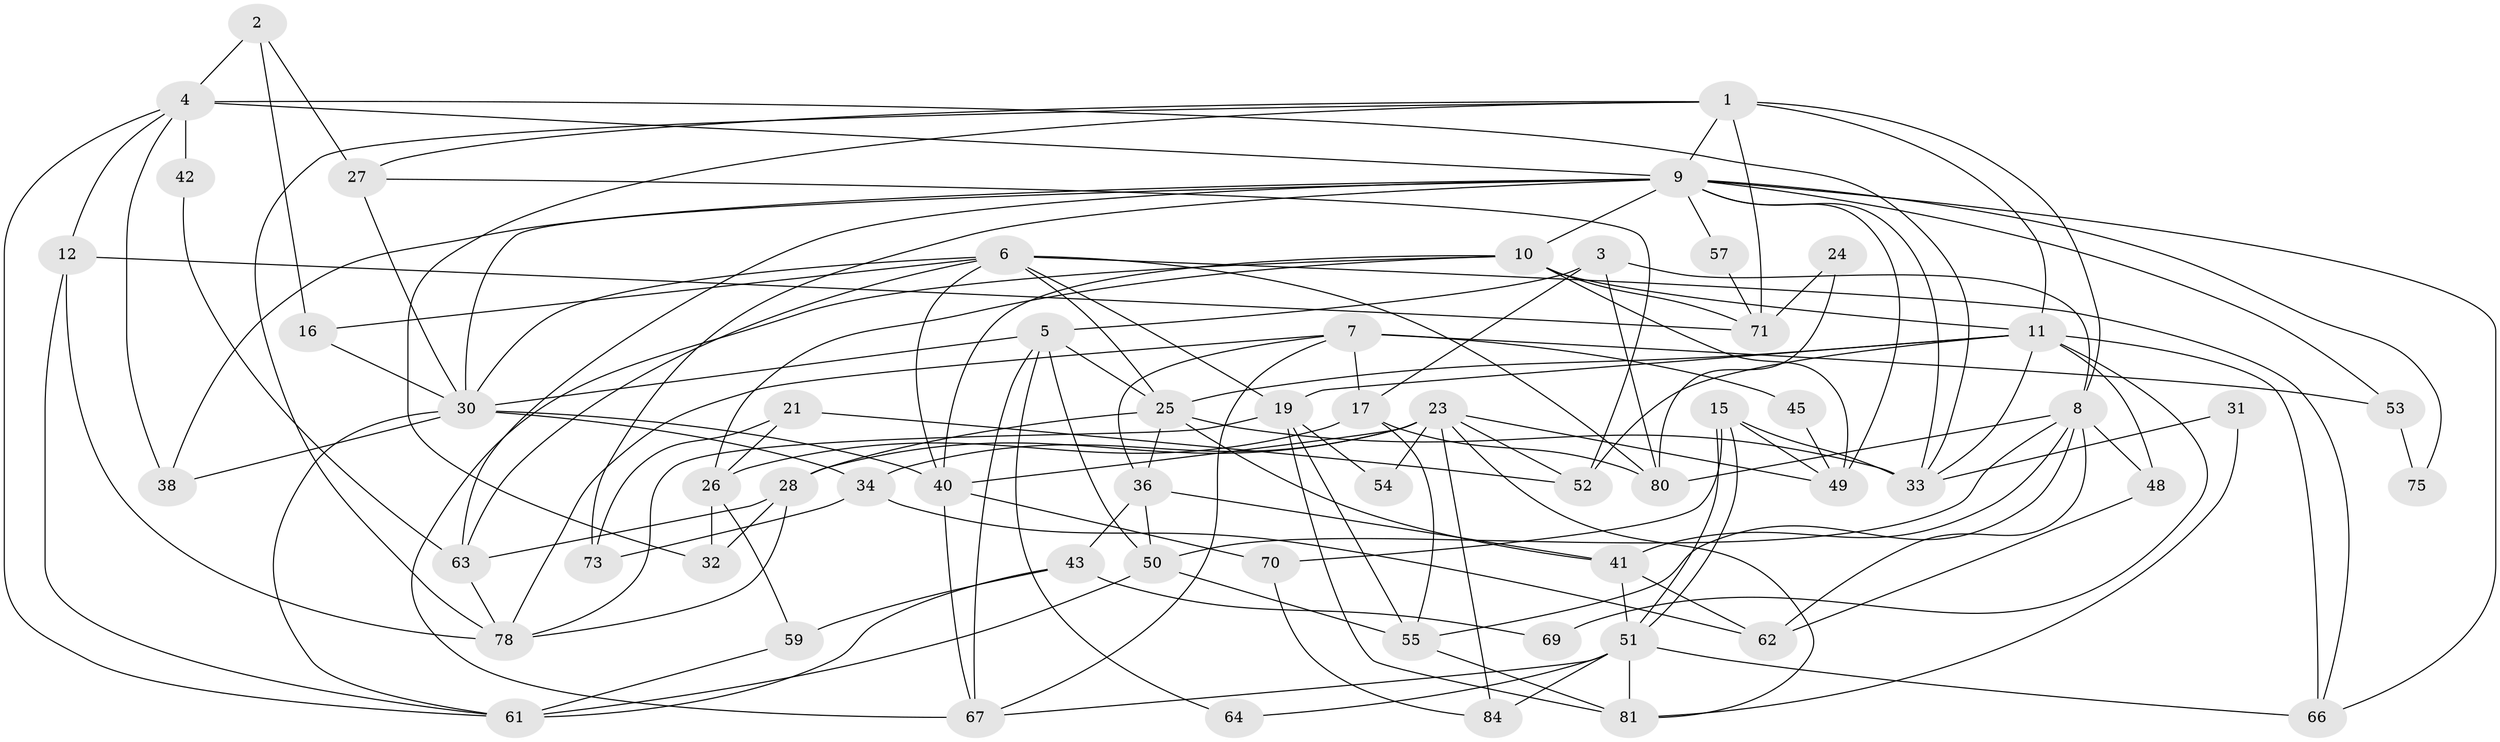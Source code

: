 // original degree distribution, {3: 0.2558139534883721, 4: 0.19767441860465115, 5: 0.23255813953488372, 2: 0.16279069767441862, 6: 0.10465116279069768, 7: 0.046511627906976744}
// Generated by graph-tools (version 1.1) at 2025/18/03/04/25 18:18:52]
// undirected, 60 vertices, 143 edges
graph export_dot {
graph [start="1"]
  node [color=gray90,style=filled];
  1 [super="+14+58"];
  2 [super="+39"];
  3;
  4 [super="+74"];
  5 [super="+77"];
  6 [super="+13"];
  7;
  8 [super="+37"];
  9 [super="+44+20"];
  10 [super="+22"];
  11 [super="+47+18"];
  12 [super="+35"];
  15;
  16;
  17;
  19;
  21;
  23 [super="+72"];
  24;
  25 [super="+86"];
  26 [super="+56"];
  27;
  28;
  30 [super="+65"];
  31;
  32;
  33;
  34;
  36 [super="+76"];
  38;
  40 [super="+85"];
  41;
  42;
  43;
  45;
  48 [super="+79"];
  49;
  50;
  51 [super="+68"];
  52;
  53;
  54;
  55;
  57;
  59;
  61;
  62;
  63;
  64;
  66;
  67;
  69;
  70;
  71;
  73;
  75;
  78;
  80;
  81 [super="+83"];
  84;
  1 -- 71;
  1 -- 8 [weight=2];
  1 -- 9;
  1 -- 32;
  1 -- 27;
  1 -- 11;
  1 -- 78;
  2 -- 27;
  2 -- 4;
  2 -- 16;
  3 -- 80;
  3 -- 8;
  3 -- 17;
  3 -- 5;
  4 -- 33;
  4 -- 61;
  4 -- 9;
  4 -- 42;
  4 -- 38;
  4 -- 12;
  5 -- 30;
  5 -- 64;
  5 -- 50;
  5 -- 67;
  5 -- 25;
  6 -- 40;
  6 -- 25;
  6 -- 80;
  6 -- 16;
  6 -- 66;
  6 -- 19;
  6 -- 30;
  6 -- 63;
  7 -- 78;
  7 -- 17;
  7 -- 45;
  7 -- 53;
  7 -- 67;
  7 -- 36;
  8 -- 62;
  8 -- 41;
  8 -- 80;
  8 -- 48;
  8 -- 50;
  8 -- 55;
  9 -- 33 [weight=2];
  9 -- 63 [weight=2];
  9 -- 57;
  9 -- 73;
  9 -- 38;
  9 -- 66;
  9 -- 10;
  9 -- 75;
  9 -- 49;
  9 -- 53;
  9 -- 30;
  10 -- 49;
  10 -- 71;
  10 -- 40;
  10 -- 67;
  10 -- 11;
  10 -- 26;
  11 -- 25;
  11 -- 66;
  11 -- 69;
  11 -- 33;
  11 -- 19;
  11 -- 52;
  11 -- 48;
  12 -- 61;
  12 -- 71;
  12 -- 78;
  15 -- 49;
  15 -- 51;
  15 -- 51;
  15 -- 33;
  15 -- 70;
  16 -- 30;
  17 -- 55;
  17 -- 80;
  17 -- 26;
  19 -- 55;
  19 -- 54;
  19 -- 78;
  19 -- 81;
  21 -- 73;
  21 -- 26;
  21 -- 52;
  23 -- 28;
  23 -- 49;
  23 -- 81;
  23 -- 84;
  23 -- 34;
  23 -- 52;
  23 -- 54;
  23 -- 40;
  24 -- 80;
  24 -- 71;
  25 -- 28;
  25 -- 33;
  25 -- 41;
  25 -- 36;
  26 -- 32;
  26 -- 59;
  27 -- 52;
  27 -- 30;
  28 -- 78;
  28 -- 63;
  28 -- 32;
  30 -- 38;
  30 -- 34;
  30 -- 40;
  30 -- 61;
  31 -- 33;
  31 -- 81;
  34 -- 62;
  34 -- 73;
  36 -- 50;
  36 -- 41;
  36 -- 43;
  40 -- 70;
  40 -- 67;
  41 -- 62;
  41 -- 51;
  42 -- 63;
  43 -- 59;
  43 -- 61;
  43 -- 69;
  45 -- 49;
  48 -- 62;
  50 -- 55;
  50 -- 61;
  51 -- 66;
  51 -- 81;
  51 -- 64;
  51 -- 67;
  51 -- 84;
  53 -- 75;
  55 -- 81;
  57 -- 71;
  59 -- 61;
  63 -- 78;
  70 -- 84;
}
